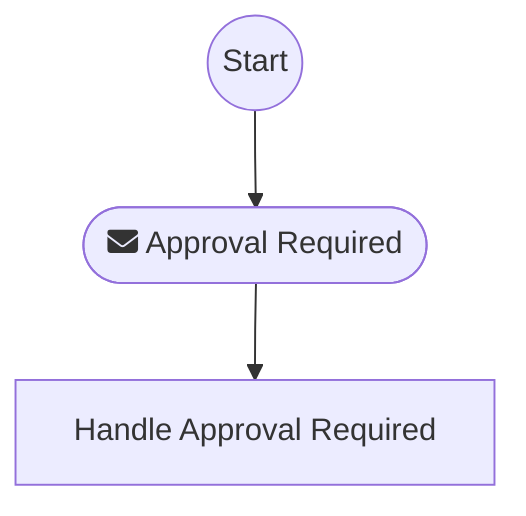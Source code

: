 flowchart TD
node0@{ shape: circle, label: "Start"}
node1@{ shape: stadium, label: "fa:fa-envelope Approval Required"}
node0 --> node1
node2["Handle Approval Required"]
node1 --> node2